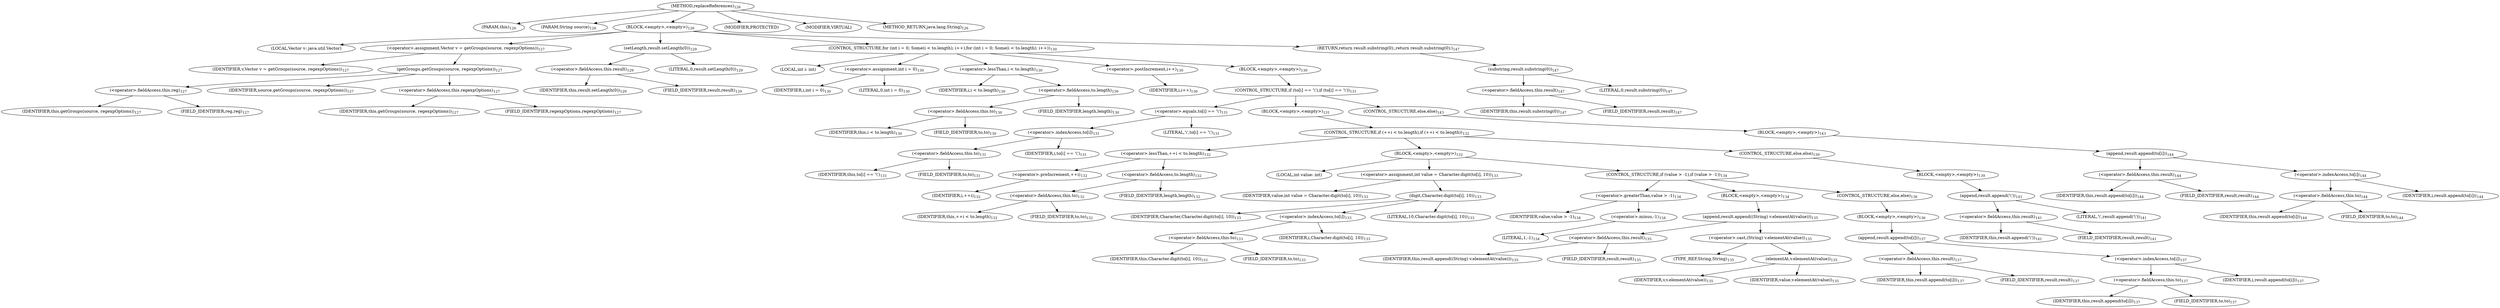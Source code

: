 digraph "replaceReferences" {  
"202" [label = <(METHOD,replaceReferences)<SUB>126</SUB>> ]
"203" [label = <(PARAM,this)<SUB>126</SUB>> ]
"204" [label = <(PARAM,String source)<SUB>126</SUB>> ]
"205" [label = <(BLOCK,&lt;empty&gt;,&lt;empty&gt;)<SUB>126</SUB>> ]
"206" [label = <(LOCAL,Vector v: java.util.Vector)> ]
"207" [label = <(&lt;operator&gt;.assignment,Vector v = getGroups(source, regexpOptions))<SUB>127</SUB>> ]
"208" [label = <(IDENTIFIER,v,Vector v = getGroups(source, regexpOptions))<SUB>127</SUB>> ]
"209" [label = <(getGroups,getGroups(source, regexpOptions))<SUB>127</SUB>> ]
"210" [label = <(&lt;operator&gt;.fieldAccess,this.reg)<SUB>127</SUB>> ]
"211" [label = <(IDENTIFIER,this,getGroups(source, regexpOptions))<SUB>127</SUB>> ]
"212" [label = <(FIELD_IDENTIFIER,reg,reg)<SUB>127</SUB>> ]
"213" [label = <(IDENTIFIER,source,getGroups(source, regexpOptions))<SUB>127</SUB>> ]
"214" [label = <(&lt;operator&gt;.fieldAccess,this.regexpOptions)<SUB>127</SUB>> ]
"215" [label = <(IDENTIFIER,this,getGroups(source, regexpOptions))<SUB>127</SUB>> ]
"216" [label = <(FIELD_IDENTIFIER,regexpOptions,regexpOptions)<SUB>127</SUB>> ]
"217" [label = <(setLength,result.setLength(0))<SUB>129</SUB>> ]
"218" [label = <(&lt;operator&gt;.fieldAccess,this.result)<SUB>129</SUB>> ]
"219" [label = <(IDENTIFIER,this,result.setLength(0))<SUB>129</SUB>> ]
"220" [label = <(FIELD_IDENTIFIER,result,result)<SUB>129</SUB>> ]
"221" [label = <(LITERAL,0,result.setLength(0))<SUB>129</SUB>> ]
"222" [label = <(CONTROL_STRUCTURE,for (int i = 0; Some(i &lt; to.length); i++),for (int i = 0; Some(i &lt; to.length); i++))<SUB>130</SUB>> ]
"223" [label = <(LOCAL,int i: int)> ]
"224" [label = <(&lt;operator&gt;.assignment,int i = 0)<SUB>130</SUB>> ]
"225" [label = <(IDENTIFIER,i,int i = 0)<SUB>130</SUB>> ]
"226" [label = <(LITERAL,0,int i = 0)<SUB>130</SUB>> ]
"227" [label = <(&lt;operator&gt;.lessThan,i &lt; to.length)<SUB>130</SUB>> ]
"228" [label = <(IDENTIFIER,i,i &lt; to.length)<SUB>130</SUB>> ]
"229" [label = <(&lt;operator&gt;.fieldAccess,to.length)<SUB>130</SUB>> ]
"230" [label = <(&lt;operator&gt;.fieldAccess,this.to)<SUB>130</SUB>> ]
"231" [label = <(IDENTIFIER,this,i &lt; to.length)<SUB>130</SUB>> ]
"232" [label = <(FIELD_IDENTIFIER,to,to)<SUB>130</SUB>> ]
"233" [label = <(FIELD_IDENTIFIER,length,length)<SUB>130</SUB>> ]
"234" [label = <(&lt;operator&gt;.postIncrement,i++)<SUB>130</SUB>> ]
"235" [label = <(IDENTIFIER,i,i++)<SUB>130</SUB>> ]
"236" [label = <(BLOCK,&lt;empty&gt;,&lt;empty&gt;)<SUB>130</SUB>> ]
"237" [label = <(CONTROL_STRUCTURE,if (to[i] == '\\'),if (to[i] == '\\'))<SUB>131</SUB>> ]
"238" [label = <(&lt;operator&gt;.equals,to[i] == '\\')<SUB>131</SUB>> ]
"239" [label = <(&lt;operator&gt;.indexAccess,to[i])<SUB>131</SUB>> ]
"240" [label = <(&lt;operator&gt;.fieldAccess,this.to)<SUB>131</SUB>> ]
"241" [label = <(IDENTIFIER,this,to[i] == '\\')<SUB>131</SUB>> ]
"242" [label = <(FIELD_IDENTIFIER,to,to)<SUB>131</SUB>> ]
"243" [label = <(IDENTIFIER,i,to[i] == '\\')<SUB>131</SUB>> ]
"244" [label = <(LITERAL,'\\',to[i] == '\\')<SUB>131</SUB>> ]
"245" [label = <(BLOCK,&lt;empty&gt;,&lt;empty&gt;)<SUB>131</SUB>> ]
"246" [label = <(CONTROL_STRUCTURE,if (++i &lt; to.length),if (++i &lt; to.length))<SUB>132</SUB>> ]
"247" [label = <(&lt;operator&gt;.lessThan,++i &lt; to.length)<SUB>132</SUB>> ]
"248" [label = <(&lt;operator&gt;.preIncrement,++i)<SUB>132</SUB>> ]
"249" [label = <(IDENTIFIER,i,++i)<SUB>132</SUB>> ]
"250" [label = <(&lt;operator&gt;.fieldAccess,to.length)<SUB>132</SUB>> ]
"251" [label = <(&lt;operator&gt;.fieldAccess,this.to)<SUB>132</SUB>> ]
"252" [label = <(IDENTIFIER,this,++i &lt; to.length)<SUB>132</SUB>> ]
"253" [label = <(FIELD_IDENTIFIER,to,to)<SUB>132</SUB>> ]
"254" [label = <(FIELD_IDENTIFIER,length,length)<SUB>132</SUB>> ]
"255" [label = <(BLOCK,&lt;empty&gt;,&lt;empty&gt;)<SUB>132</SUB>> ]
"256" [label = <(LOCAL,int value: int)> ]
"257" [label = <(&lt;operator&gt;.assignment,int value = Character.digit(to[i], 10))<SUB>133</SUB>> ]
"258" [label = <(IDENTIFIER,value,int value = Character.digit(to[i], 10))<SUB>133</SUB>> ]
"259" [label = <(digit,Character.digit(to[i], 10))<SUB>133</SUB>> ]
"260" [label = <(IDENTIFIER,Character,Character.digit(to[i], 10))<SUB>133</SUB>> ]
"261" [label = <(&lt;operator&gt;.indexAccess,to[i])<SUB>133</SUB>> ]
"262" [label = <(&lt;operator&gt;.fieldAccess,this.to)<SUB>133</SUB>> ]
"263" [label = <(IDENTIFIER,this,Character.digit(to[i], 10))<SUB>133</SUB>> ]
"264" [label = <(FIELD_IDENTIFIER,to,to)<SUB>133</SUB>> ]
"265" [label = <(IDENTIFIER,i,Character.digit(to[i], 10))<SUB>133</SUB>> ]
"266" [label = <(LITERAL,10,Character.digit(to[i], 10))<SUB>133</SUB>> ]
"267" [label = <(CONTROL_STRUCTURE,if (value &gt; -1),if (value &gt; -1))<SUB>134</SUB>> ]
"268" [label = <(&lt;operator&gt;.greaterThan,value &gt; -1)<SUB>134</SUB>> ]
"269" [label = <(IDENTIFIER,value,value &gt; -1)<SUB>134</SUB>> ]
"270" [label = <(&lt;operator&gt;.minus,-1)<SUB>134</SUB>> ]
"271" [label = <(LITERAL,1,-1)<SUB>134</SUB>> ]
"272" [label = <(BLOCK,&lt;empty&gt;,&lt;empty&gt;)<SUB>134</SUB>> ]
"273" [label = <(append,result.append((String) v.elementAt(value)))<SUB>135</SUB>> ]
"274" [label = <(&lt;operator&gt;.fieldAccess,this.result)<SUB>135</SUB>> ]
"275" [label = <(IDENTIFIER,this,result.append((String) v.elementAt(value)))<SUB>135</SUB>> ]
"276" [label = <(FIELD_IDENTIFIER,result,result)<SUB>135</SUB>> ]
"277" [label = <(&lt;operator&gt;.cast,(String) v.elementAt(value))<SUB>135</SUB>> ]
"278" [label = <(TYPE_REF,String,String)<SUB>135</SUB>> ]
"279" [label = <(elementAt,v.elementAt(value))<SUB>135</SUB>> ]
"280" [label = <(IDENTIFIER,v,v.elementAt(value))<SUB>135</SUB>> ]
"281" [label = <(IDENTIFIER,value,v.elementAt(value))<SUB>135</SUB>> ]
"282" [label = <(CONTROL_STRUCTURE,else,else)<SUB>136</SUB>> ]
"283" [label = <(BLOCK,&lt;empty&gt;,&lt;empty&gt;)<SUB>136</SUB>> ]
"284" [label = <(append,result.append(to[i]))<SUB>137</SUB>> ]
"285" [label = <(&lt;operator&gt;.fieldAccess,this.result)<SUB>137</SUB>> ]
"286" [label = <(IDENTIFIER,this,result.append(to[i]))<SUB>137</SUB>> ]
"287" [label = <(FIELD_IDENTIFIER,result,result)<SUB>137</SUB>> ]
"288" [label = <(&lt;operator&gt;.indexAccess,to[i])<SUB>137</SUB>> ]
"289" [label = <(&lt;operator&gt;.fieldAccess,this.to)<SUB>137</SUB>> ]
"290" [label = <(IDENTIFIER,this,result.append(to[i]))<SUB>137</SUB>> ]
"291" [label = <(FIELD_IDENTIFIER,to,to)<SUB>137</SUB>> ]
"292" [label = <(IDENTIFIER,i,result.append(to[i]))<SUB>137</SUB>> ]
"293" [label = <(CONTROL_STRUCTURE,else,else)<SUB>139</SUB>> ]
"294" [label = <(BLOCK,&lt;empty&gt;,&lt;empty&gt;)<SUB>139</SUB>> ]
"295" [label = <(append,result.append('\\'))<SUB>141</SUB>> ]
"296" [label = <(&lt;operator&gt;.fieldAccess,this.result)<SUB>141</SUB>> ]
"297" [label = <(IDENTIFIER,this,result.append('\\'))<SUB>141</SUB>> ]
"298" [label = <(FIELD_IDENTIFIER,result,result)<SUB>141</SUB>> ]
"299" [label = <(LITERAL,'\\',result.append('\\'))<SUB>141</SUB>> ]
"300" [label = <(CONTROL_STRUCTURE,else,else)<SUB>143</SUB>> ]
"301" [label = <(BLOCK,&lt;empty&gt;,&lt;empty&gt;)<SUB>143</SUB>> ]
"302" [label = <(append,result.append(to[i]))<SUB>144</SUB>> ]
"303" [label = <(&lt;operator&gt;.fieldAccess,this.result)<SUB>144</SUB>> ]
"304" [label = <(IDENTIFIER,this,result.append(to[i]))<SUB>144</SUB>> ]
"305" [label = <(FIELD_IDENTIFIER,result,result)<SUB>144</SUB>> ]
"306" [label = <(&lt;operator&gt;.indexAccess,to[i])<SUB>144</SUB>> ]
"307" [label = <(&lt;operator&gt;.fieldAccess,this.to)<SUB>144</SUB>> ]
"308" [label = <(IDENTIFIER,this,result.append(to[i]))<SUB>144</SUB>> ]
"309" [label = <(FIELD_IDENTIFIER,to,to)<SUB>144</SUB>> ]
"310" [label = <(IDENTIFIER,i,result.append(to[i]))<SUB>144</SUB>> ]
"311" [label = <(RETURN,return result.substring(0);,return result.substring(0);)<SUB>147</SUB>> ]
"312" [label = <(substring,result.substring(0))<SUB>147</SUB>> ]
"313" [label = <(&lt;operator&gt;.fieldAccess,this.result)<SUB>147</SUB>> ]
"314" [label = <(IDENTIFIER,this,result.substring(0))<SUB>147</SUB>> ]
"315" [label = <(FIELD_IDENTIFIER,result,result)<SUB>147</SUB>> ]
"316" [label = <(LITERAL,0,result.substring(0))<SUB>147</SUB>> ]
"317" [label = <(MODIFIER,PROTECTED)> ]
"318" [label = <(MODIFIER,VIRTUAL)> ]
"319" [label = <(METHOD_RETURN,java.lang.String)<SUB>126</SUB>> ]
  "202" -> "203" 
  "202" -> "204" 
  "202" -> "205" 
  "202" -> "317" 
  "202" -> "318" 
  "202" -> "319" 
  "205" -> "206" 
  "205" -> "207" 
  "205" -> "217" 
  "205" -> "222" 
  "205" -> "311" 
  "207" -> "208" 
  "207" -> "209" 
  "209" -> "210" 
  "209" -> "213" 
  "209" -> "214" 
  "210" -> "211" 
  "210" -> "212" 
  "214" -> "215" 
  "214" -> "216" 
  "217" -> "218" 
  "217" -> "221" 
  "218" -> "219" 
  "218" -> "220" 
  "222" -> "223" 
  "222" -> "224" 
  "222" -> "227" 
  "222" -> "234" 
  "222" -> "236" 
  "224" -> "225" 
  "224" -> "226" 
  "227" -> "228" 
  "227" -> "229" 
  "229" -> "230" 
  "229" -> "233" 
  "230" -> "231" 
  "230" -> "232" 
  "234" -> "235" 
  "236" -> "237" 
  "237" -> "238" 
  "237" -> "245" 
  "237" -> "300" 
  "238" -> "239" 
  "238" -> "244" 
  "239" -> "240" 
  "239" -> "243" 
  "240" -> "241" 
  "240" -> "242" 
  "245" -> "246" 
  "246" -> "247" 
  "246" -> "255" 
  "246" -> "293" 
  "247" -> "248" 
  "247" -> "250" 
  "248" -> "249" 
  "250" -> "251" 
  "250" -> "254" 
  "251" -> "252" 
  "251" -> "253" 
  "255" -> "256" 
  "255" -> "257" 
  "255" -> "267" 
  "257" -> "258" 
  "257" -> "259" 
  "259" -> "260" 
  "259" -> "261" 
  "259" -> "266" 
  "261" -> "262" 
  "261" -> "265" 
  "262" -> "263" 
  "262" -> "264" 
  "267" -> "268" 
  "267" -> "272" 
  "267" -> "282" 
  "268" -> "269" 
  "268" -> "270" 
  "270" -> "271" 
  "272" -> "273" 
  "273" -> "274" 
  "273" -> "277" 
  "274" -> "275" 
  "274" -> "276" 
  "277" -> "278" 
  "277" -> "279" 
  "279" -> "280" 
  "279" -> "281" 
  "282" -> "283" 
  "283" -> "284" 
  "284" -> "285" 
  "284" -> "288" 
  "285" -> "286" 
  "285" -> "287" 
  "288" -> "289" 
  "288" -> "292" 
  "289" -> "290" 
  "289" -> "291" 
  "293" -> "294" 
  "294" -> "295" 
  "295" -> "296" 
  "295" -> "299" 
  "296" -> "297" 
  "296" -> "298" 
  "300" -> "301" 
  "301" -> "302" 
  "302" -> "303" 
  "302" -> "306" 
  "303" -> "304" 
  "303" -> "305" 
  "306" -> "307" 
  "306" -> "310" 
  "307" -> "308" 
  "307" -> "309" 
  "311" -> "312" 
  "312" -> "313" 
  "312" -> "316" 
  "313" -> "314" 
  "313" -> "315" 
}
